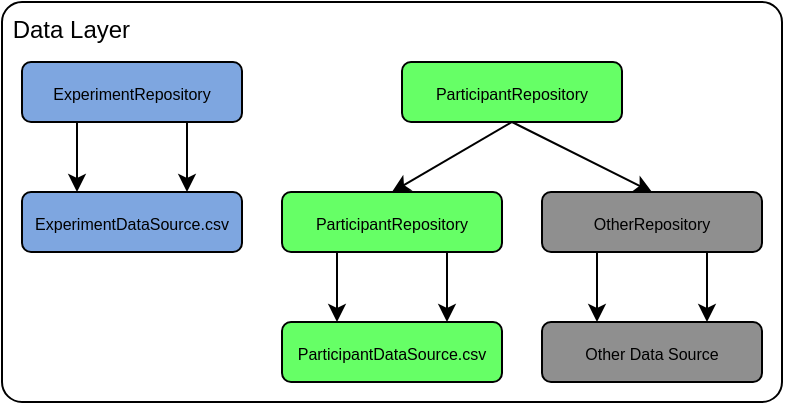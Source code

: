 <mxfile version="21.6.1" type="device">
  <diagram name="Page-1" id="OpWTwDbj9fGWJGAPWJQz">
    <mxGraphModel dx="568" dy="330" grid="1" gridSize="10" guides="1" tooltips="1" connect="1" arrows="1" fold="1" page="1" pageScale="1" pageWidth="390" pageHeight="200" math="0" shadow="0">
      <root>
        <mxCell id="0" />
        <mxCell id="1" parent="0" />
        <mxCell id="ATXnocJcbOEIk6kjFFpH-1" value="&amp;nbsp;Data Layer&lt;br&gt;&lt;br&gt;&lt;br&gt;&lt;br&gt;&lt;br&gt;&lt;br&gt;&lt;br&gt;&lt;br&gt;&lt;br&gt;&lt;br&gt;&lt;br&gt;&lt;br&gt;&lt;br&gt;" style="rounded=1;whiteSpace=wrap;html=1;align=left;arcSize=5;" parent="1" vertex="1">
          <mxGeometry width="390" height="200" as="geometry" />
        </mxCell>
        <mxCell id="JxlkHMdp25saiBgIkoPC-1" value="&lt;font style=&quot;font-size: 8px;&quot;&gt;ExperimentRepository&lt;/font&gt;" style="rounded=1;whiteSpace=wrap;html=1;fillColor=#7EA6E0;" parent="1" vertex="1">
          <mxGeometry x="10" y="30" width="110" height="30" as="geometry" />
        </mxCell>
        <mxCell id="JxlkHMdp25saiBgIkoPC-2" value="&lt;font style=&quot;font-size: 8px;&quot;&gt;ParticipantRepository&lt;/font&gt;" style="rounded=1;whiteSpace=wrap;html=1;fillColor=#66FF66;" parent="1" vertex="1">
          <mxGeometry x="200" y="30" width="110" height="30" as="geometry" />
        </mxCell>
        <mxCell id="JxlkHMdp25saiBgIkoPC-3" value="&lt;font style=&quot;font-size: 8px;&quot;&gt;ExperimentDataSource.csv&lt;/font&gt;" style="rounded=1;whiteSpace=wrap;html=1;fillColor=#7EA6E0;" parent="1" vertex="1">
          <mxGeometry x="10" y="95" width="110" height="30" as="geometry" />
        </mxCell>
        <mxCell id="JxlkHMdp25saiBgIkoPC-4" value="&lt;font style=&quot;font-size: 8px;&quot;&gt;ParticipantRepository&lt;/font&gt;" style="rounded=1;whiteSpace=wrap;html=1;fillColor=#66FF66;" parent="1" vertex="1">
          <mxGeometry x="140" y="95" width="110" height="30" as="geometry" />
        </mxCell>
        <mxCell id="JxlkHMdp25saiBgIkoPC-5" value="&lt;font style=&quot;font-size: 8px;&quot;&gt;OtherRepository&lt;/font&gt;" style="rounded=1;whiteSpace=wrap;html=1;fillColor=#8f8f8f;" parent="1" vertex="1">
          <mxGeometry x="270" y="95" width="110" height="30" as="geometry" />
        </mxCell>
        <mxCell id="JxlkHMdp25saiBgIkoPC-6" value="&lt;font style=&quot;font-size: 8px;&quot;&gt;ParticipantDataSource.csv&lt;/font&gt;" style="rounded=1;whiteSpace=wrap;html=1;fillColor=#66FF66;" parent="1" vertex="1">
          <mxGeometry x="140" y="160" width="110" height="30" as="geometry" />
        </mxCell>
        <mxCell id="JxlkHMdp25saiBgIkoPC-7" value="&lt;span style=&quot;font-size: 8px;&quot;&gt;Other Data Source&lt;/span&gt;" style="rounded=1;whiteSpace=wrap;html=1;fillColor=#8f8f8f;" parent="1" vertex="1">
          <mxGeometry x="270" y="160" width="110" height="30" as="geometry" />
        </mxCell>
        <mxCell id="JxlkHMdp25saiBgIkoPC-9" value="" style="endArrow=classic;html=1;rounded=0;exitX=0.25;exitY=1;exitDx=0;exitDy=0;entryX=0.25;entryY=0;entryDx=0;entryDy=0;" parent="1" source="JxlkHMdp25saiBgIkoPC-1" target="JxlkHMdp25saiBgIkoPC-3" edge="1">
          <mxGeometry width="50" height="50" relative="1" as="geometry">
            <mxPoint x="170" y="140" as="sourcePoint" />
            <mxPoint x="220" y="90" as="targetPoint" />
          </mxGeometry>
        </mxCell>
        <mxCell id="JxlkHMdp25saiBgIkoPC-10" value="" style="endArrow=classic;html=1;rounded=0;exitX=0.75;exitY=1;exitDx=0;exitDy=0;entryX=0.75;entryY=0;entryDx=0;entryDy=0;" parent="1" source="JxlkHMdp25saiBgIkoPC-1" target="JxlkHMdp25saiBgIkoPC-3" edge="1">
          <mxGeometry width="50" height="50" relative="1" as="geometry">
            <mxPoint x="90" y="70" as="sourcePoint" />
            <mxPoint x="90" y="105" as="targetPoint" />
          </mxGeometry>
        </mxCell>
        <mxCell id="JxlkHMdp25saiBgIkoPC-11" value="" style="endArrow=classic;html=1;rounded=0;exitX=0.5;exitY=1;exitDx=0;exitDy=0;entryX=0.5;entryY=0;entryDx=0;entryDy=0;" parent="1" source="JxlkHMdp25saiBgIkoPC-2" target="JxlkHMdp25saiBgIkoPC-4" edge="1">
          <mxGeometry width="50" height="50" relative="1" as="geometry">
            <mxPoint x="103" y="80" as="sourcePoint" />
            <mxPoint x="103" y="115" as="targetPoint" />
          </mxGeometry>
        </mxCell>
        <mxCell id="JxlkHMdp25saiBgIkoPC-12" value="" style="endArrow=classic;html=1;rounded=0;entryX=0.5;entryY=0;entryDx=0;entryDy=0;exitX=0.5;exitY=1;exitDx=0;exitDy=0;" parent="1" source="JxlkHMdp25saiBgIkoPC-2" target="JxlkHMdp25saiBgIkoPC-5" edge="1">
          <mxGeometry width="50" height="50" relative="1" as="geometry">
            <mxPoint x="270" y="70" as="sourcePoint" />
            <mxPoint x="215" y="115" as="targetPoint" />
          </mxGeometry>
        </mxCell>
        <mxCell id="JxlkHMdp25saiBgIkoPC-13" value="" style="endArrow=classic;html=1;rounded=0;exitX=0.25;exitY=1;exitDx=0;exitDy=0;entryX=0.25;entryY=0;entryDx=0;entryDy=0;" parent="1" source="JxlkHMdp25saiBgIkoPC-4" target="JxlkHMdp25saiBgIkoPC-6" edge="1">
          <mxGeometry width="50" height="50" relative="1" as="geometry">
            <mxPoint x="275" y="80" as="sourcePoint" />
            <mxPoint x="215" y="115" as="targetPoint" />
          </mxGeometry>
        </mxCell>
        <mxCell id="JxlkHMdp25saiBgIkoPC-14" value="" style="endArrow=classic;html=1;rounded=0;exitX=0.75;exitY=1;exitDx=0;exitDy=0;entryX=0.75;entryY=0;entryDx=0;entryDy=0;" parent="1" source="JxlkHMdp25saiBgIkoPC-4" target="JxlkHMdp25saiBgIkoPC-6" edge="1">
          <mxGeometry width="50" height="50" relative="1" as="geometry">
            <mxPoint x="188" y="145" as="sourcePoint" />
            <mxPoint x="188" y="170" as="targetPoint" />
          </mxGeometry>
        </mxCell>
        <mxCell id="JxlkHMdp25saiBgIkoPC-15" value="" style="endArrow=classic;html=1;rounded=0;exitX=0.25;exitY=1;exitDx=0;exitDy=0;entryX=0.25;entryY=0;entryDx=0;entryDy=0;" parent="1" source="JxlkHMdp25saiBgIkoPC-5" target="JxlkHMdp25saiBgIkoPC-7" edge="1">
          <mxGeometry width="50" height="50" relative="1" as="geometry">
            <mxPoint x="243" y="145" as="sourcePoint" />
            <mxPoint x="243" y="180" as="targetPoint" />
          </mxGeometry>
        </mxCell>
        <mxCell id="JxlkHMdp25saiBgIkoPC-16" value="" style="endArrow=classic;html=1;rounded=0;exitX=0.75;exitY=1;exitDx=0;exitDy=0;entryX=0.75;entryY=0;entryDx=0;entryDy=0;" parent="1" source="JxlkHMdp25saiBgIkoPC-5" target="JxlkHMdp25saiBgIkoPC-7" edge="1">
          <mxGeometry width="50" height="50" relative="1" as="geometry">
            <mxPoint x="317" y="145" as="sourcePoint" />
            <mxPoint x="317" y="180" as="targetPoint" />
          </mxGeometry>
        </mxCell>
      </root>
    </mxGraphModel>
  </diagram>
</mxfile>
